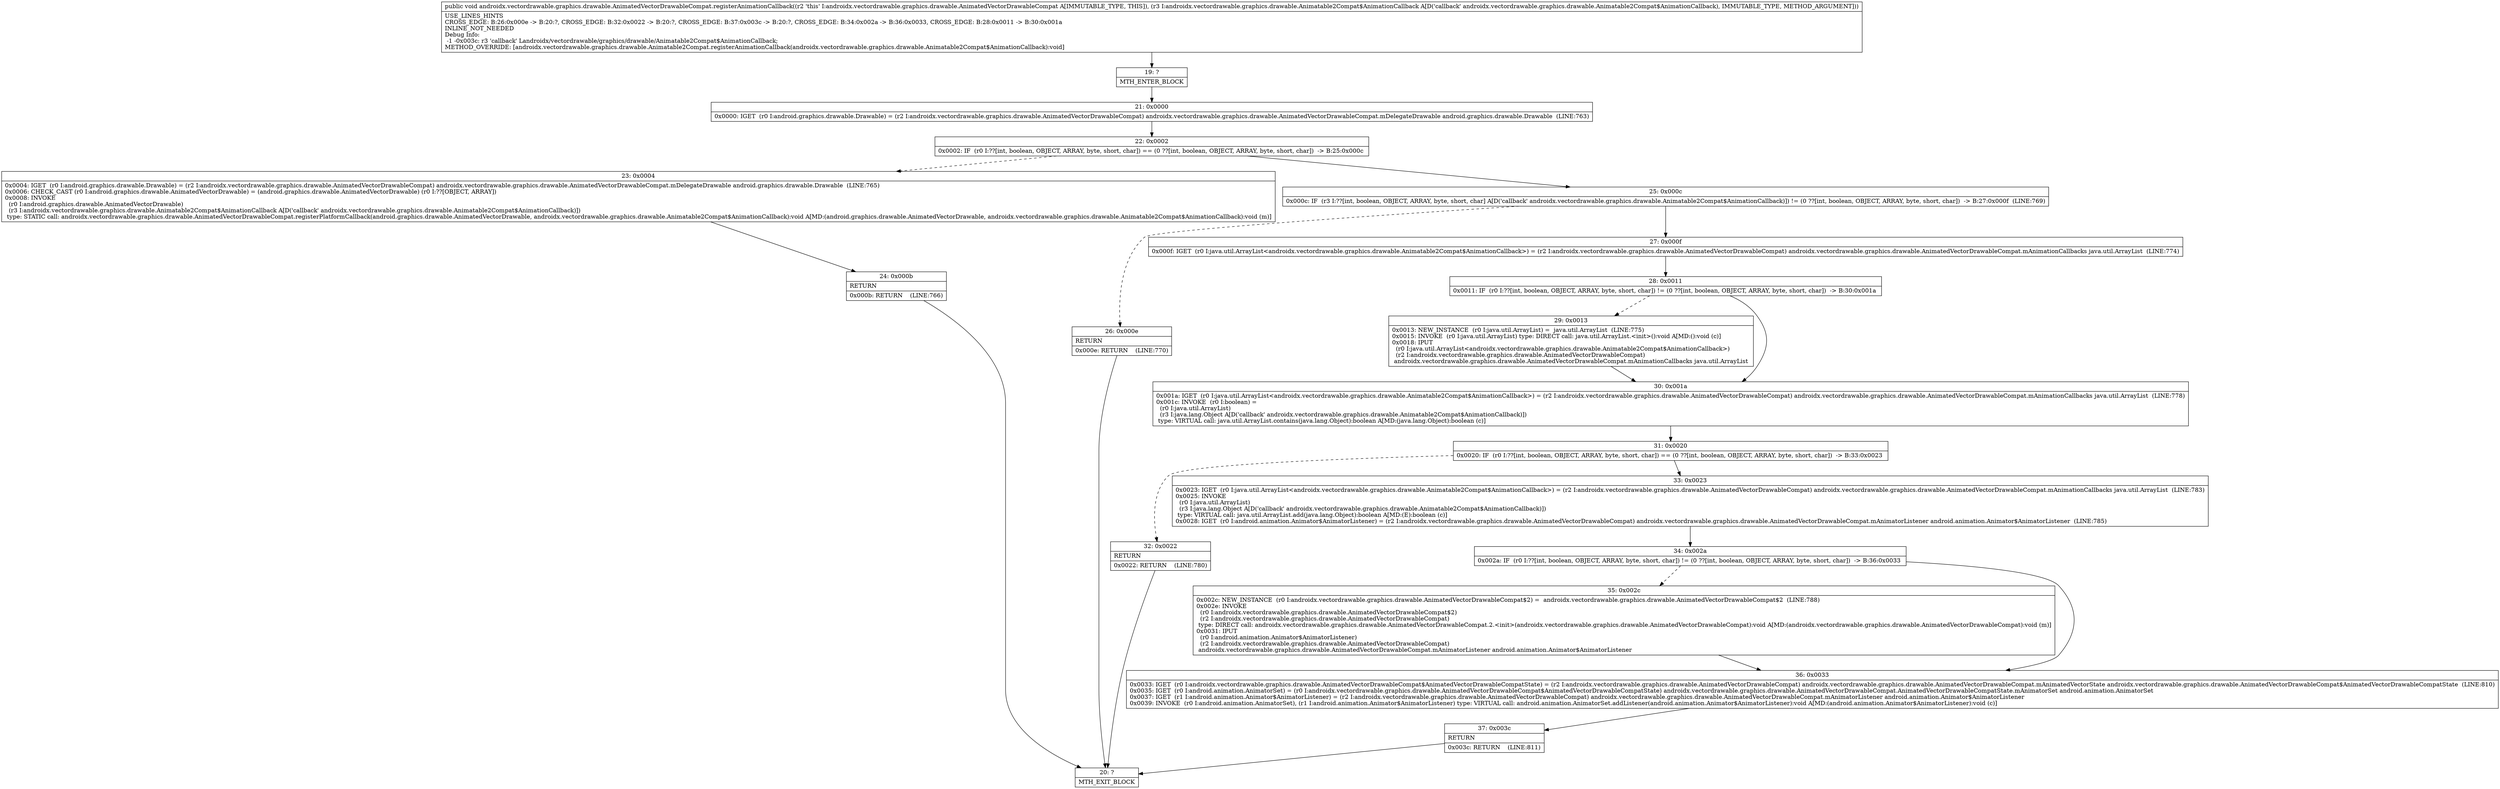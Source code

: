 digraph "CFG forandroidx.vectordrawable.graphics.drawable.AnimatedVectorDrawableCompat.registerAnimationCallback(Landroidx\/vectordrawable\/graphics\/drawable\/Animatable2Compat$AnimationCallback;)V" {
Node_19 [shape=record,label="{19\:\ ?|MTH_ENTER_BLOCK\l}"];
Node_21 [shape=record,label="{21\:\ 0x0000|0x0000: IGET  (r0 I:android.graphics.drawable.Drawable) = (r2 I:androidx.vectordrawable.graphics.drawable.AnimatedVectorDrawableCompat) androidx.vectordrawable.graphics.drawable.AnimatedVectorDrawableCompat.mDelegateDrawable android.graphics.drawable.Drawable  (LINE:763)\l}"];
Node_22 [shape=record,label="{22\:\ 0x0002|0x0002: IF  (r0 I:??[int, boolean, OBJECT, ARRAY, byte, short, char]) == (0 ??[int, boolean, OBJECT, ARRAY, byte, short, char])  \-\> B:25:0x000c \l}"];
Node_23 [shape=record,label="{23\:\ 0x0004|0x0004: IGET  (r0 I:android.graphics.drawable.Drawable) = (r2 I:androidx.vectordrawable.graphics.drawable.AnimatedVectorDrawableCompat) androidx.vectordrawable.graphics.drawable.AnimatedVectorDrawableCompat.mDelegateDrawable android.graphics.drawable.Drawable  (LINE:765)\l0x0006: CHECK_CAST (r0 I:android.graphics.drawable.AnimatedVectorDrawable) = (android.graphics.drawable.AnimatedVectorDrawable) (r0 I:??[OBJECT, ARRAY]) \l0x0008: INVOKE  \l  (r0 I:android.graphics.drawable.AnimatedVectorDrawable)\l  (r3 I:androidx.vectordrawable.graphics.drawable.Animatable2Compat$AnimationCallback A[D('callback' androidx.vectordrawable.graphics.drawable.Animatable2Compat$AnimationCallback)])\l type: STATIC call: androidx.vectordrawable.graphics.drawable.AnimatedVectorDrawableCompat.registerPlatformCallback(android.graphics.drawable.AnimatedVectorDrawable, androidx.vectordrawable.graphics.drawable.Animatable2Compat$AnimationCallback):void A[MD:(android.graphics.drawable.AnimatedVectorDrawable, androidx.vectordrawable.graphics.drawable.Animatable2Compat$AnimationCallback):void (m)]\l}"];
Node_24 [shape=record,label="{24\:\ 0x000b|RETURN\l|0x000b: RETURN    (LINE:766)\l}"];
Node_20 [shape=record,label="{20\:\ ?|MTH_EXIT_BLOCK\l}"];
Node_25 [shape=record,label="{25\:\ 0x000c|0x000c: IF  (r3 I:??[int, boolean, OBJECT, ARRAY, byte, short, char] A[D('callback' androidx.vectordrawable.graphics.drawable.Animatable2Compat$AnimationCallback)]) != (0 ??[int, boolean, OBJECT, ARRAY, byte, short, char])  \-\> B:27:0x000f  (LINE:769)\l}"];
Node_26 [shape=record,label="{26\:\ 0x000e|RETURN\l|0x000e: RETURN    (LINE:770)\l}"];
Node_27 [shape=record,label="{27\:\ 0x000f|0x000f: IGET  (r0 I:java.util.ArrayList\<androidx.vectordrawable.graphics.drawable.Animatable2Compat$AnimationCallback\>) = (r2 I:androidx.vectordrawable.graphics.drawable.AnimatedVectorDrawableCompat) androidx.vectordrawable.graphics.drawable.AnimatedVectorDrawableCompat.mAnimationCallbacks java.util.ArrayList  (LINE:774)\l}"];
Node_28 [shape=record,label="{28\:\ 0x0011|0x0011: IF  (r0 I:??[int, boolean, OBJECT, ARRAY, byte, short, char]) != (0 ??[int, boolean, OBJECT, ARRAY, byte, short, char])  \-\> B:30:0x001a \l}"];
Node_29 [shape=record,label="{29\:\ 0x0013|0x0013: NEW_INSTANCE  (r0 I:java.util.ArrayList) =  java.util.ArrayList  (LINE:775)\l0x0015: INVOKE  (r0 I:java.util.ArrayList) type: DIRECT call: java.util.ArrayList.\<init\>():void A[MD:():void (c)]\l0x0018: IPUT  \l  (r0 I:java.util.ArrayList\<androidx.vectordrawable.graphics.drawable.Animatable2Compat$AnimationCallback\>)\l  (r2 I:androidx.vectordrawable.graphics.drawable.AnimatedVectorDrawableCompat)\l androidx.vectordrawable.graphics.drawable.AnimatedVectorDrawableCompat.mAnimationCallbacks java.util.ArrayList \l}"];
Node_30 [shape=record,label="{30\:\ 0x001a|0x001a: IGET  (r0 I:java.util.ArrayList\<androidx.vectordrawable.graphics.drawable.Animatable2Compat$AnimationCallback\>) = (r2 I:androidx.vectordrawable.graphics.drawable.AnimatedVectorDrawableCompat) androidx.vectordrawable.graphics.drawable.AnimatedVectorDrawableCompat.mAnimationCallbacks java.util.ArrayList  (LINE:778)\l0x001c: INVOKE  (r0 I:boolean) = \l  (r0 I:java.util.ArrayList)\l  (r3 I:java.lang.Object A[D('callback' androidx.vectordrawable.graphics.drawable.Animatable2Compat$AnimationCallback)])\l type: VIRTUAL call: java.util.ArrayList.contains(java.lang.Object):boolean A[MD:(java.lang.Object):boolean (c)]\l}"];
Node_31 [shape=record,label="{31\:\ 0x0020|0x0020: IF  (r0 I:??[int, boolean, OBJECT, ARRAY, byte, short, char]) == (0 ??[int, boolean, OBJECT, ARRAY, byte, short, char])  \-\> B:33:0x0023 \l}"];
Node_32 [shape=record,label="{32\:\ 0x0022|RETURN\l|0x0022: RETURN    (LINE:780)\l}"];
Node_33 [shape=record,label="{33\:\ 0x0023|0x0023: IGET  (r0 I:java.util.ArrayList\<androidx.vectordrawable.graphics.drawable.Animatable2Compat$AnimationCallback\>) = (r2 I:androidx.vectordrawable.graphics.drawable.AnimatedVectorDrawableCompat) androidx.vectordrawable.graphics.drawable.AnimatedVectorDrawableCompat.mAnimationCallbacks java.util.ArrayList  (LINE:783)\l0x0025: INVOKE  \l  (r0 I:java.util.ArrayList)\l  (r3 I:java.lang.Object A[D('callback' androidx.vectordrawable.graphics.drawable.Animatable2Compat$AnimationCallback)])\l type: VIRTUAL call: java.util.ArrayList.add(java.lang.Object):boolean A[MD:(E):boolean (c)]\l0x0028: IGET  (r0 I:android.animation.Animator$AnimatorListener) = (r2 I:androidx.vectordrawable.graphics.drawable.AnimatedVectorDrawableCompat) androidx.vectordrawable.graphics.drawable.AnimatedVectorDrawableCompat.mAnimatorListener android.animation.Animator$AnimatorListener  (LINE:785)\l}"];
Node_34 [shape=record,label="{34\:\ 0x002a|0x002a: IF  (r0 I:??[int, boolean, OBJECT, ARRAY, byte, short, char]) != (0 ??[int, boolean, OBJECT, ARRAY, byte, short, char])  \-\> B:36:0x0033 \l}"];
Node_35 [shape=record,label="{35\:\ 0x002c|0x002c: NEW_INSTANCE  (r0 I:androidx.vectordrawable.graphics.drawable.AnimatedVectorDrawableCompat$2) =  androidx.vectordrawable.graphics.drawable.AnimatedVectorDrawableCompat$2  (LINE:788)\l0x002e: INVOKE  \l  (r0 I:androidx.vectordrawable.graphics.drawable.AnimatedVectorDrawableCompat$2)\l  (r2 I:androidx.vectordrawable.graphics.drawable.AnimatedVectorDrawableCompat)\l type: DIRECT call: androidx.vectordrawable.graphics.drawable.AnimatedVectorDrawableCompat.2.\<init\>(androidx.vectordrawable.graphics.drawable.AnimatedVectorDrawableCompat):void A[MD:(androidx.vectordrawable.graphics.drawable.AnimatedVectorDrawableCompat):void (m)]\l0x0031: IPUT  \l  (r0 I:android.animation.Animator$AnimatorListener)\l  (r2 I:androidx.vectordrawable.graphics.drawable.AnimatedVectorDrawableCompat)\l androidx.vectordrawable.graphics.drawable.AnimatedVectorDrawableCompat.mAnimatorListener android.animation.Animator$AnimatorListener \l}"];
Node_36 [shape=record,label="{36\:\ 0x0033|0x0033: IGET  (r0 I:androidx.vectordrawable.graphics.drawable.AnimatedVectorDrawableCompat$AnimatedVectorDrawableCompatState) = (r2 I:androidx.vectordrawable.graphics.drawable.AnimatedVectorDrawableCompat) androidx.vectordrawable.graphics.drawable.AnimatedVectorDrawableCompat.mAnimatedVectorState androidx.vectordrawable.graphics.drawable.AnimatedVectorDrawableCompat$AnimatedVectorDrawableCompatState  (LINE:810)\l0x0035: IGET  (r0 I:android.animation.AnimatorSet) = (r0 I:androidx.vectordrawable.graphics.drawable.AnimatedVectorDrawableCompat$AnimatedVectorDrawableCompatState) androidx.vectordrawable.graphics.drawable.AnimatedVectorDrawableCompat.AnimatedVectorDrawableCompatState.mAnimatorSet android.animation.AnimatorSet \l0x0037: IGET  (r1 I:android.animation.Animator$AnimatorListener) = (r2 I:androidx.vectordrawable.graphics.drawable.AnimatedVectorDrawableCompat) androidx.vectordrawable.graphics.drawable.AnimatedVectorDrawableCompat.mAnimatorListener android.animation.Animator$AnimatorListener \l0x0039: INVOKE  (r0 I:android.animation.AnimatorSet), (r1 I:android.animation.Animator$AnimatorListener) type: VIRTUAL call: android.animation.AnimatorSet.addListener(android.animation.Animator$AnimatorListener):void A[MD:(android.animation.Animator$AnimatorListener):void (c)]\l}"];
Node_37 [shape=record,label="{37\:\ 0x003c|RETURN\l|0x003c: RETURN    (LINE:811)\l}"];
MethodNode[shape=record,label="{public void androidx.vectordrawable.graphics.drawable.AnimatedVectorDrawableCompat.registerAnimationCallback((r2 'this' I:androidx.vectordrawable.graphics.drawable.AnimatedVectorDrawableCompat A[IMMUTABLE_TYPE, THIS]), (r3 I:androidx.vectordrawable.graphics.drawable.Animatable2Compat$AnimationCallback A[D('callback' androidx.vectordrawable.graphics.drawable.Animatable2Compat$AnimationCallback), IMMUTABLE_TYPE, METHOD_ARGUMENT]))  | USE_LINES_HINTS\lCROSS_EDGE: B:26:0x000e \-\> B:20:?, CROSS_EDGE: B:32:0x0022 \-\> B:20:?, CROSS_EDGE: B:37:0x003c \-\> B:20:?, CROSS_EDGE: B:34:0x002a \-\> B:36:0x0033, CROSS_EDGE: B:28:0x0011 \-\> B:30:0x001a\lINLINE_NOT_NEEDED\lDebug Info:\l  \-1 \-0x003c: r3 'callback' Landroidx\/vectordrawable\/graphics\/drawable\/Animatable2Compat$AnimationCallback;\lMETHOD_OVERRIDE: [androidx.vectordrawable.graphics.drawable.Animatable2Compat.registerAnimationCallback(androidx.vectordrawable.graphics.drawable.Animatable2Compat$AnimationCallback):void]\l}"];
MethodNode -> Node_19;Node_19 -> Node_21;
Node_21 -> Node_22;
Node_22 -> Node_23[style=dashed];
Node_22 -> Node_25;
Node_23 -> Node_24;
Node_24 -> Node_20;
Node_25 -> Node_26[style=dashed];
Node_25 -> Node_27;
Node_26 -> Node_20;
Node_27 -> Node_28;
Node_28 -> Node_29[style=dashed];
Node_28 -> Node_30;
Node_29 -> Node_30;
Node_30 -> Node_31;
Node_31 -> Node_32[style=dashed];
Node_31 -> Node_33;
Node_32 -> Node_20;
Node_33 -> Node_34;
Node_34 -> Node_35[style=dashed];
Node_34 -> Node_36;
Node_35 -> Node_36;
Node_36 -> Node_37;
Node_37 -> Node_20;
}

